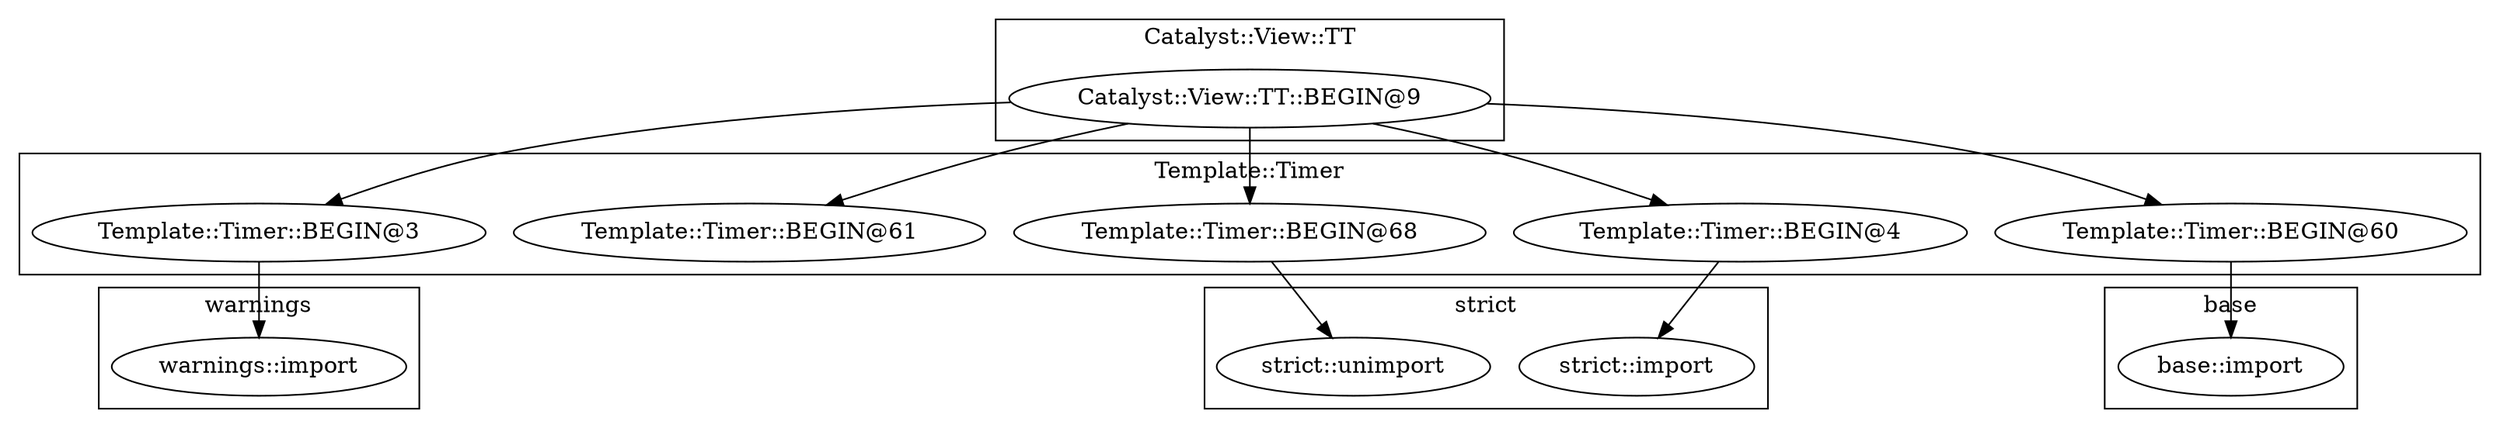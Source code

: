 digraph {
graph [overlap=false]
subgraph cluster_warnings {
	label="warnings";
	"warnings::import";
}
subgraph cluster_Catalyst_View_TT {
	label="Catalyst::View::TT";
	"Catalyst::View::TT::BEGIN@9";
}
subgraph cluster_base {
	label="base";
	"base::import";
}
subgraph cluster_Template_Timer {
	label="Template::Timer";
	"Template::Timer::BEGIN@3";
	"Template::Timer::BEGIN@4";
	"Template::Timer::BEGIN@60";
	"Template::Timer::BEGIN@61";
	"Template::Timer::BEGIN@68";
}
subgraph cluster_strict {
	label="strict";
	"strict::unimport";
	"strict::import";
}
"Catalyst::View::TT::BEGIN@9" -> "Template::Timer::BEGIN@4";
"Catalyst::View::TT::BEGIN@9" -> "Template::Timer::BEGIN@68";
"Catalyst::View::TT::BEGIN@9" -> "Template::Timer::BEGIN@61";
"Template::Timer::BEGIN@4" -> "strict::import";
"Template::Timer::BEGIN@68" -> "strict::unimport";
"Template::Timer::BEGIN@60" -> "base::import";
"Template::Timer::BEGIN@3" -> "warnings::import";
"Catalyst::View::TT::BEGIN@9" -> "Template::Timer::BEGIN@3";
"Catalyst::View::TT::BEGIN@9" -> "Template::Timer::BEGIN@60";
}
